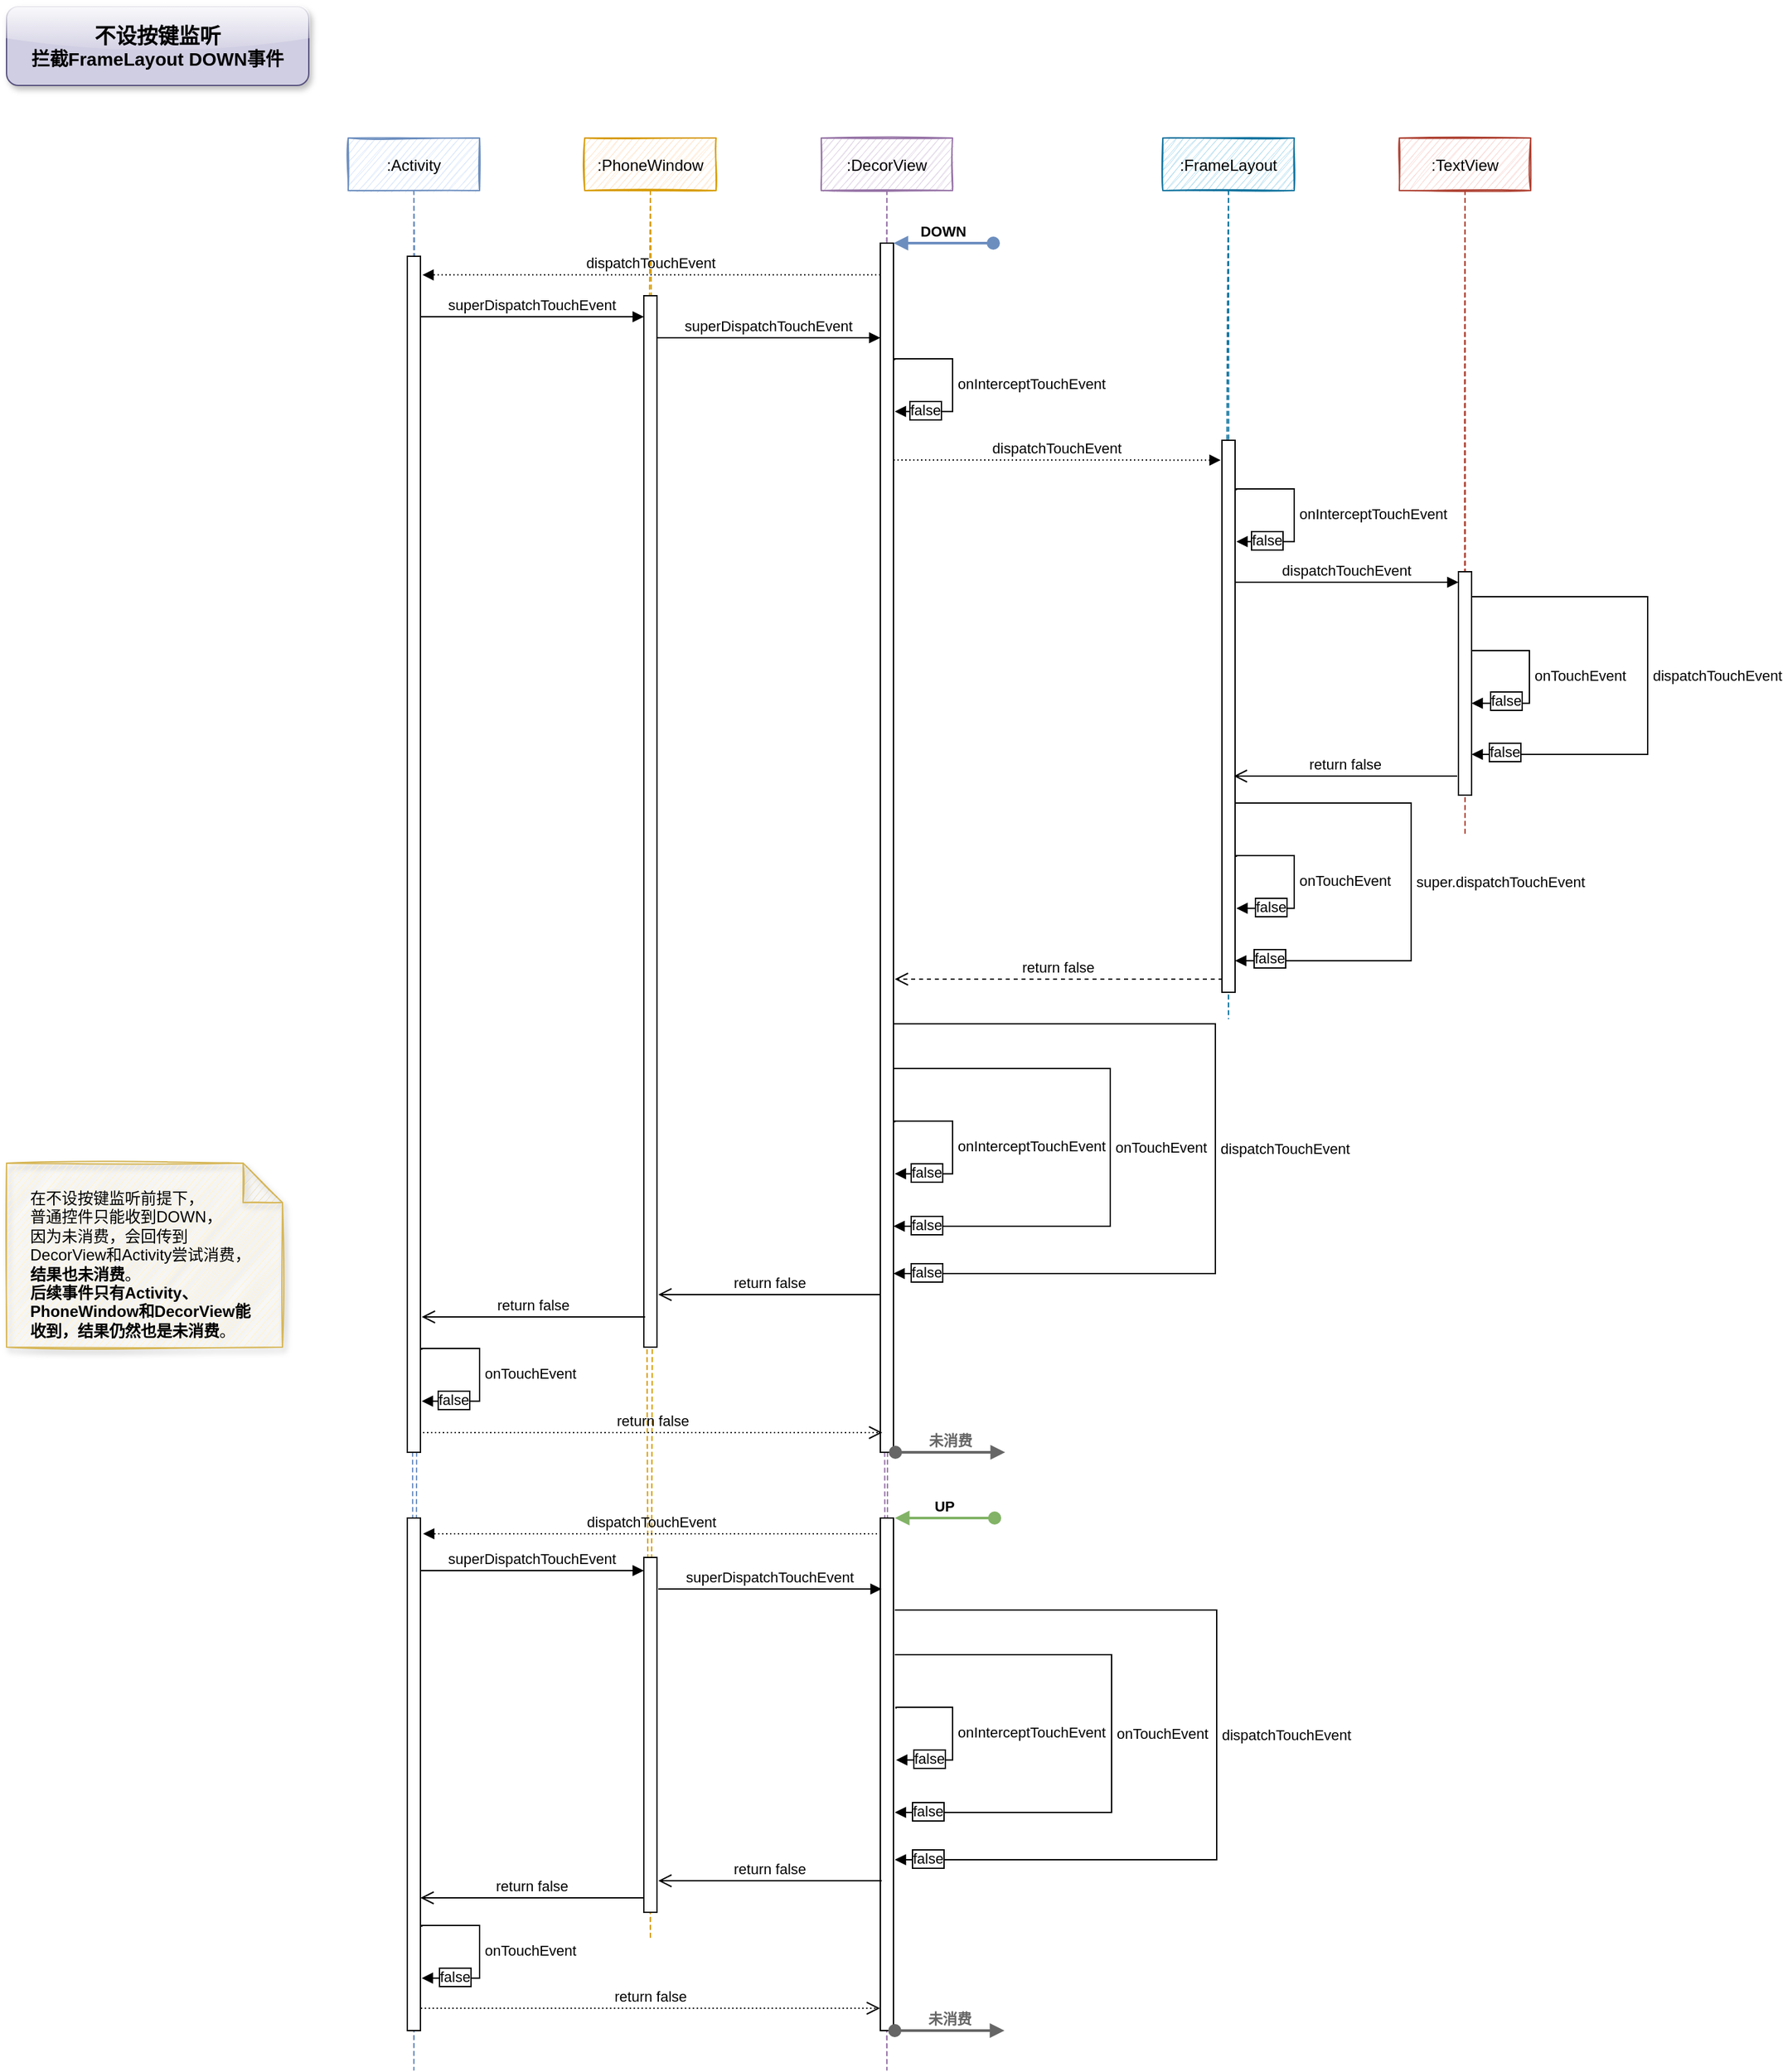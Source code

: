 <mxfile version="13.9.9" type="device"><diagram id="kgpKYQtTHZ0yAKxKKP6v" name="Page-1"><mxGraphModel dx="1796" dy="1707" grid="1" gridSize="10" guides="1" tooltips="1" connect="1" arrows="1" fold="1" page="1" pageScale="1" pageWidth="850" pageHeight="1100" math="0" shadow="0"><root><mxCell id="0"/><mxCell id="1" parent="0"/><mxCell id="3nuBFxr9cyL0pnOWT2aG-1" value=":Activity" style="shape=umlLifeline;perimeter=lifelinePerimeter;container=1;collapsible=0;recursiveResize=0;rounded=0;shadow=0;strokeWidth=1;fillColor=#dae8fc;strokeColor=#6c8ebf;sketch=1;" parent="1" vertex="1"><mxGeometry x="-60" width="100" height="1470" as="geometry"/></mxCell><mxCell id="3nuBFxr9cyL0pnOWT2aG-2" value="" style="points=[];perimeter=orthogonalPerimeter;rounded=0;shadow=0;strokeWidth=1;" parent="3nuBFxr9cyL0pnOWT2aG-1" vertex="1"><mxGeometry x="45" y="90" width="10" height="910" as="geometry"/></mxCell><mxCell id="-lcDVGWgJ_gS5qE0S__e-33" value="" style="points=[];perimeter=orthogonalPerimeter;rounded=0;shadow=0;strokeWidth=1;sketch=0;glass=0;" parent="3nuBFxr9cyL0pnOWT2aG-1" vertex="1"><mxGeometry x="45" y="1050" width="10" height="390" as="geometry"/></mxCell><mxCell id="3nuBFxr9cyL0pnOWT2aG-5" value=":PhoneWindow" style="shape=umlLifeline;perimeter=lifelinePerimeter;container=1;collapsible=0;recursiveResize=0;rounded=0;shadow=0;strokeWidth=1;fillColor=#ffe6cc;strokeColor=#d79b00;sketch=1;" parent="1" vertex="1"><mxGeometry x="120" width="100" height="1370" as="geometry"/></mxCell><mxCell id="3nuBFxr9cyL0pnOWT2aG-6" value="" style="points=[];perimeter=orthogonalPerimeter;rounded=0;shadow=0;strokeWidth=1;" parent="3nuBFxr9cyL0pnOWT2aG-5" vertex="1"><mxGeometry x="45" y="120" width="10" height="800" as="geometry"/></mxCell><mxCell id="-lcDVGWgJ_gS5qE0S__e-35" value="" style="points=[];perimeter=orthogonalPerimeter;rounded=0;shadow=0;strokeWidth=1;sketch=0;glass=0;" parent="3nuBFxr9cyL0pnOWT2aG-5" vertex="1"><mxGeometry x="45" y="1080" width="10" height="270" as="geometry"/></mxCell><mxCell id="3nuBFxr9cyL0pnOWT2aG-7" value="return false" style="verticalAlign=bottom;endArrow=open;endSize=8;exitX=0;exitY=0.95;shadow=0;strokeWidth=1;labelBackgroundColor=none;" parent="1" edge="1"><mxGeometry relative="1" as="geometry"><mxPoint x="176" y="880.0" as="targetPoint"/><mxPoint x="346" y="880.0" as="sourcePoint"/></mxGeometry></mxCell><mxCell id="-lcDVGWgJ_gS5qE0S__e-1" value=":FrameLayout" style="shape=umlLifeline;perimeter=lifelinePerimeter;container=1;collapsible=0;recursiveResize=0;rounded=0;shadow=0;strokeWidth=1;sketch=1;glass=0;fillColor=#b1ddf0;strokeColor=#10739e;" parent="1" vertex="1"><mxGeometry x="560" width="100" height="670" as="geometry"/></mxCell><mxCell id="-lcDVGWgJ_gS5qE0S__e-2" value="" style="points=[];perimeter=orthogonalPerimeter;rounded=0;shadow=0;strokeWidth=1;" parent="-lcDVGWgJ_gS5qE0S__e-1" vertex="1"><mxGeometry x="45" y="230" width="10" height="420" as="geometry"/></mxCell><mxCell id="-lcDVGWgJ_gS5qE0S__e-3" value=":TextView" style="shape=umlLifeline;perimeter=lifelinePerimeter;container=1;collapsible=0;recursiveResize=0;rounded=0;shadow=0;strokeWidth=1;fillColor=#fad9d5;strokeColor=#ae4132;sketch=1;" parent="1" vertex="1"><mxGeometry x="740" width="100" height="530" as="geometry"/></mxCell><mxCell id="-lcDVGWgJ_gS5qE0S__e-4" value="" style="points=[];perimeter=orthogonalPerimeter;rounded=0;shadow=0;strokeWidth=1;" parent="-lcDVGWgJ_gS5qE0S__e-3" vertex="1"><mxGeometry x="45" y="330" width="10" height="170" as="geometry"/></mxCell><mxCell id="-lcDVGWgJ_gS5qE0S__e-5" value="dispatchTouchEvent" style="verticalAlign=bottom;endArrow=block;shadow=0;strokeWidth=1;dashed=1;entryX=0;entryY=0.088;entryDx=0;entryDy=0;entryPerimeter=0;sketch=0;dashPattern=1 2;labelBackgroundColor=none;" parent="1" edge="1"><mxGeometry relative="1" as="geometry"><mxPoint x="355" y="245.0" as="sourcePoint"/><mxPoint x="604" y="245.08" as="targetPoint"/></mxGeometry></mxCell><mxCell id="-lcDVGWgJ_gS5qE0S__e-7" value="onInterceptTouchEvent" style="edgeStyle=orthogonalEdgeStyle;html=1;align=left;spacingLeft=2;endArrow=block;rounded=0;exitX=0.9;exitY=0.194;exitDx=0;exitDy=0;exitPerimeter=0;entryX=1;entryY=0.438;entryDx=0;entryDy=0;entryPerimeter=0;labelBackgroundColor=none;" parent="1" edge="1"><mxGeometry relative="1" as="geometry"><mxPoint x="616" y="268.04" as="sourcePoint"/><Array as="points"><mxPoint x="616" y="267"/><mxPoint x="660" y="267"/><mxPoint x="660" y="307"/></Array><mxPoint x="616" y="307.08" as="targetPoint"/></mxGeometry></mxCell><mxCell id="SoPRYFddcLQzBJJhlDDi-3" value="false" style="edgeLabel;html=1;align=center;verticalAlign=middle;resizable=0;points=[];labelBorderColor=#000000;" vertex="1" connectable="0" parent="-lcDVGWgJ_gS5qE0S__e-7"><mxGeometry x="0.7" y="-2" relative="1" as="geometry"><mxPoint x="3.86" y="1" as="offset"/></mxGeometry></mxCell><mxCell id="-lcDVGWgJ_gS5qE0S__e-8" value="dispatchTouchEvent" style="verticalAlign=bottom;endArrow=block;entryX=0;entryY=0;shadow=0;strokeWidth=1;labelBackgroundColor=none;" parent="1" edge="1"><mxGeometry relative="1" as="geometry"><mxPoint x="615" y="338.0" as="sourcePoint"/><mxPoint x="785" y="338.0" as="targetPoint"/></mxGeometry></mxCell><mxCell id="-lcDVGWgJ_gS5qE0S__e-9" value="onTouchEvent" style="edgeStyle=orthogonalEdgeStyle;html=1;align=left;spacingLeft=2;endArrow=block;rounded=0;exitX=0.9;exitY=0.194;exitDx=0;exitDy=0;exitPerimeter=0;entryX=1;entryY=0.438;entryDx=0;entryDy=0;entryPerimeter=0;labelBackgroundColor=none;" parent="1" edge="1"><mxGeometry relative="1" as="geometry"><mxPoint x="616" y="547.04" as="sourcePoint"/><Array as="points"><mxPoint x="616" y="546"/><mxPoint x="660" y="546"/><mxPoint x="660" y="586"/></Array><mxPoint x="616" y="586.08" as="targetPoint"/></mxGeometry></mxCell><mxCell id="SoPRYFddcLQzBJJhlDDi-6" value="false" style="edgeLabel;html=1;align=center;verticalAlign=middle;resizable=0;points=[];labelBorderColor=#000000;" vertex="1" connectable="0" parent="-lcDVGWgJ_gS5qE0S__e-9"><mxGeometry x="0.717" y="-1" relative="1" as="geometry"><mxPoint x="8" as="offset"/></mxGeometry></mxCell><mxCell id="-lcDVGWgJ_gS5qE0S__e-10" value="return false" style="verticalAlign=bottom;endArrow=open;endSize=8;exitX=0;exitY=0.95;shadow=0;strokeWidth=1;labelBackgroundColor=none;" parent="1" edge="1"><mxGeometry relative="1" as="geometry"><mxPoint x="614" y="485.5" as="targetPoint"/><mxPoint x="784" y="485.5" as="sourcePoint"/></mxGeometry></mxCell><mxCell id="-lcDVGWgJ_gS5qE0S__e-11" value="onTouchEvent" style="edgeStyle=orthogonalEdgeStyle;html=1;align=left;spacingLeft=2;endArrow=block;rounded=0;exitX=0.9;exitY=0.194;exitDx=0;exitDy=0;exitPerimeter=0;entryX=1;entryY=0.438;entryDx=0;entryDy=0;entryPerimeter=0;labelBackgroundColor=none;" parent="1" edge="1"><mxGeometry relative="1" as="geometry"><mxPoint x="795" y="391.04" as="sourcePoint"/><Array as="points"><mxPoint x="795" y="390"/><mxPoint x="839" y="390"/><mxPoint x="839" y="430"/></Array><mxPoint x="795" y="430.08" as="targetPoint"/></mxGeometry></mxCell><mxCell id="SoPRYFddcLQzBJJhlDDi-4" value="false" style="edgeLabel;html=1;align=center;verticalAlign=middle;resizable=0;points=[];labelBorderColor=#000000;spacingLeft=0;spacingRight=0;" vertex="1" connectable="0" parent="-lcDVGWgJ_gS5qE0S__e-11"><mxGeometry x="0.682" y="-1" relative="1" as="geometry"><mxPoint x="5" y="-1" as="offset"/></mxGeometry></mxCell><mxCell id="-lcDVGWgJ_gS5qE0S__e-12" value="return false" style="verticalAlign=bottom;endArrow=open;dashed=1;endSize=8;shadow=0;strokeWidth=1;labelBackgroundColor=none;" parent="1" edge="1"><mxGeometry relative="1" as="geometry"><mxPoint x="356" y="640.0" as="targetPoint"/><mxPoint x="605.5" y="640.0" as="sourcePoint"/></mxGeometry></mxCell><mxCell id="-lcDVGWgJ_gS5qE0S__e-13" value="onInterceptTouchEvent" style="edgeStyle=orthogonalEdgeStyle;html=1;align=left;spacingLeft=2;endArrow=block;rounded=0;exitX=0.9;exitY=0.194;exitDx=0;exitDy=0;exitPerimeter=0;entryX=1;entryY=0.438;entryDx=0;entryDy=0;entryPerimeter=0;labelBackgroundColor=none;" parent="1" edge="1"><mxGeometry relative="1" as="geometry"><mxPoint x="356" y="169.04" as="sourcePoint"/><Array as="points"><mxPoint x="356" y="168"/><mxPoint x="400" y="168"/><mxPoint x="400" y="208"/></Array><mxPoint x="356" y="208.08" as="targetPoint"/></mxGeometry></mxCell><mxCell id="SoPRYFddcLQzBJJhlDDi-2" value="false" style="edgeLabel;html=1;align=center;verticalAlign=middle;resizable=0;points=[];labelBorderColor=#000000;" vertex="1" connectable="0" parent="-lcDVGWgJ_gS5qE0S__e-13"><mxGeometry x="0.646" y="-1" relative="1" as="geometry"><mxPoint as="offset"/></mxGeometry></mxCell><mxCell id="-lcDVGWgJ_gS5qE0S__e-14" value="&lt;span style=&quot;text-align: center&quot;&gt;dispatchTouchEvent&lt;/span&gt;" style="edgeStyle=orthogonalEdgeStyle;html=1;align=left;spacingLeft=2;endArrow=block;rounded=0;labelBackgroundColor=none;" parent="1" edge="1"><mxGeometry relative="1" as="geometry"><mxPoint x="795" y="349" as="sourcePoint"/><Array as="points"><mxPoint x="929" y="349"/><mxPoint x="929" y="469"/></Array><mxPoint x="795" y="469" as="targetPoint"/></mxGeometry></mxCell><mxCell id="SoPRYFddcLQzBJJhlDDi-5" value="false" style="edgeLabel;html=1;align=center;verticalAlign=middle;resizable=0;points=[];labelBackgroundColor=#ffffff;labelBorderColor=#000000;" vertex="1" connectable="0" parent="-lcDVGWgJ_gS5qE0S__e-14"><mxGeometry x="0.907" y="-2" relative="1" as="geometry"><mxPoint x="7" as="offset"/></mxGeometry></mxCell><mxCell id="-lcDVGWgJ_gS5qE0S__e-15" value="&lt;span style=&quot;text-align: center&quot;&gt;super.dispatchTouchEvent&lt;/span&gt;" style="edgeStyle=orthogonalEdgeStyle;html=1;align=left;spacingLeft=2;endArrow=block;rounded=0;labelBackgroundColor=none;" parent="1" edge="1"><mxGeometry relative="1" as="geometry"><mxPoint x="615" y="506" as="sourcePoint"/><Array as="points"><mxPoint x="749" y="506"/><mxPoint x="749" y="626"/></Array><mxPoint x="615" y="626" as="targetPoint"/></mxGeometry></mxCell><mxCell id="SoPRYFddcLQzBJJhlDDi-7" value="false" style="edgeLabel;html=1;align=center;verticalAlign=middle;resizable=0;points=[];labelBackgroundColor=#ffffff;labelBorderColor=#000000;" vertex="1" connectable="0" parent="-lcDVGWgJ_gS5qE0S__e-15"><mxGeometry x="0.897" y="-2" relative="1" as="geometry"><mxPoint x="6" as="offset"/></mxGeometry></mxCell><mxCell id="-lcDVGWgJ_gS5qE0S__e-16" value="superDispatchTouchEvent" style="verticalAlign=bottom;endArrow=block;entryX=0;entryY=0;shadow=0;strokeWidth=1;labelBackgroundColor=none;" parent="1" edge="1"><mxGeometry relative="1" as="geometry"><mxPoint x="-5" y="136.0" as="sourcePoint"/><mxPoint x="165" y="136.0" as="targetPoint"/></mxGeometry></mxCell><mxCell id="-lcDVGWgJ_gS5qE0S__e-17" value="onTouchEvent" style="edgeStyle=orthogonalEdgeStyle;html=1;align=left;spacingLeft=2;endArrow=block;rounded=0;exitX=0.9;exitY=0.194;exitDx=0;exitDy=0;exitPerimeter=0;entryX=1;entryY=0.438;entryDx=0;entryDy=0;entryPerimeter=0;labelBackgroundColor=none;" parent="1" edge="1"><mxGeometry relative="1" as="geometry"><mxPoint x="-4" y="922.04" as="sourcePoint"/><Array as="points"><mxPoint x="-4" y="921"/><mxPoint x="40" y="921"/><mxPoint x="40" y="961"/></Array><mxPoint x="-4" y="961.08" as="targetPoint"/></mxGeometry></mxCell><mxCell id="SoPRYFddcLQzBJJhlDDi-11" value="false" style="edgeLabel;html=1;align=center;verticalAlign=middle;resizable=0;points=[];fontColor=#000000;labelBorderColor=#000000;" vertex="1" connectable="0" parent="-lcDVGWgJ_gS5qE0S__e-17"><mxGeometry x="0.717" relative="1" as="geometry"><mxPoint x="6" y="-1" as="offset"/></mxGeometry></mxCell><mxCell id="-lcDVGWgJ_gS5qE0S__e-18" value=":DecorView" style="shape=umlLifeline;perimeter=lifelinePerimeter;container=1;collapsible=0;recursiveResize=0;rounded=0;shadow=0;strokeWidth=1;fillColor=#e1d5e7;strokeColor=#9673a6;sketch=1;glass=0;" parent="1" vertex="1"><mxGeometry x="300" width="100" height="1470" as="geometry"/></mxCell><mxCell id="-lcDVGWgJ_gS5qE0S__e-19" value="" style="points=[];perimeter=orthogonalPerimeter;rounded=0;shadow=0;strokeWidth=1;sketch=0;glass=0;" parent="-lcDVGWgJ_gS5qE0S__e-18" vertex="1"><mxGeometry x="45" y="80" width="10" height="920" as="geometry"/></mxCell><mxCell id="-lcDVGWgJ_gS5qE0S__e-30" value="" style="points=[];perimeter=orthogonalPerimeter;rounded=0;shadow=0;strokeWidth=1;sketch=0;glass=0;" parent="-lcDVGWgJ_gS5qE0S__e-18" vertex="1"><mxGeometry x="45" y="1050" width="10" height="390" as="geometry"/></mxCell><mxCell id="3nuBFxr9cyL0pnOWT2aG-3" value="DOWN" style="verticalAlign=bottom;startArrow=oval;endArrow=block;startSize=8;shadow=0;strokeWidth=2;entryX=0.9;entryY=0;entryDx=0;entryDy=0;entryPerimeter=0;sketch=0;fillColor=#dae8fc;strokeColor=#6c8ebf;labelBackgroundColor=none;fontStyle=1" parent="1" edge="1"><mxGeometry relative="1" as="geometry"><mxPoint x="431" y="80" as="sourcePoint"/><mxPoint x="355" y="80" as="targetPoint"/></mxGeometry></mxCell><mxCell id="-lcDVGWgJ_gS5qE0S__e-20" value="dispatchTouchEvent" style="verticalAlign=bottom;endArrow=block;shadow=0;strokeWidth=1;dashed=1;dashPattern=1 2;labelBackgroundColor=none;" parent="1" edge="1"><mxGeometry relative="1" as="geometry"><mxPoint x="345" y="104.16" as="sourcePoint"/><mxPoint x="-3.5" y="104.16" as="targetPoint"/></mxGeometry></mxCell><mxCell id="-lcDVGWgJ_gS5qE0S__e-21" value="superDispatchTouchEvent" style="verticalAlign=bottom;endArrow=block;entryX=0;entryY=0;shadow=0;strokeWidth=1;labelBackgroundColor=none;" parent="1" edge="1"><mxGeometry relative="1" as="geometry"><mxPoint x="175" y="152" as="sourcePoint"/><mxPoint x="345" y="152" as="targetPoint"/></mxGeometry></mxCell><mxCell id="-lcDVGWgJ_gS5qE0S__e-22" value="onInterceptTouchEvent" style="edgeStyle=orthogonalEdgeStyle;html=1;align=left;spacingLeft=2;endArrow=block;rounded=0;exitX=0.9;exitY=0.194;exitDx=0;exitDy=0;exitPerimeter=0;entryX=1;entryY=0.438;entryDx=0;entryDy=0;entryPerimeter=0;labelBackgroundColor=none;" parent="1" edge="1"><mxGeometry relative="1" as="geometry"><mxPoint x="356" y="749.04" as="sourcePoint"/><Array as="points"><mxPoint x="356" y="748"/><mxPoint x="400" y="748"/><mxPoint x="400" y="788"/></Array><mxPoint x="356" y="788.08" as="targetPoint"/></mxGeometry></mxCell><mxCell id="SoPRYFddcLQzBJJhlDDi-8" value="false" style="edgeLabel;html=1;align=center;verticalAlign=middle;resizable=0;points=[];fontColor=#000000;labelBorderColor=#000000;" vertex="1" connectable="0" parent="-lcDVGWgJ_gS5qE0S__e-22"><mxGeometry x="0.717" y="-1" relative="1" as="geometry"><mxPoint x="6" as="offset"/></mxGeometry></mxCell><mxCell id="-lcDVGWgJ_gS5qE0S__e-23" value="onTouchEvent" style="edgeStyle=orthogonalEdgeStyle;html=1;align=left;spacingLeft=2;endArrow=block;rounded=0;labelBackgroundColor=none;" parent="1" edge="1"><mxGeometry relative="1" as="geometry"><mxPoint x="355" y="708" as="sourcePoint"/><Array as="points"><mxPoint x="520" y="708"/><mxPoint x="520" y="828"/></Array><mxPoint x="355" y="828" as="targetPoint"/></mxGeometry></mxCell><mxCell id="SoPRYFddcLQzBJJhlDDi-9" value="false" style="edgeLabel;html=1;align=center;verticalAlign=middle;resizable=0;points=[];fontColor=#000000;labelBorderColor=#000000;" vertex="1" connectable="0" parent="-lcDVGWgJ_gS5qE0S__e-23"><mxGeometry x="0.929" y="-1" relative="1" as="geometry"><mxPoint x="9" as="offset"/></mxGeometry></mxCell><mxCell id="-lcDVGWgJ_gS5qE0S__e-24" value="&lt;span style=&quot;text-align: center&quot;&gt;dispatchTouchEvent&lt;/span&gt;" style="edgeStyle=orthogonalEdgeStyle;html=1;align=left;spacingLeft=2;endArrow=block;rounded=0;labelBackgroundColor=none;" parent="1" edge="1"><mxGeometry relative="1" as="geometry"><mxPoint x="355" y="674" as="sourcePoint"/><Array as="points"><mxPoint x="600" y="674"/><mxPoint x="600" y="864"/></Array><mxPoint x="355" y="864" as="targetPoint"/></mxGeometry></mxCell><mxCell id="SoPRYFddcLQzBJJhlDDi-10" value="false" style="edgeLabel;html=1;align=center;verticalAlign=middle;resizable=0;points=[];fontColor=#000000;labelBorderColor=#000000;" vertex="1" connectable="0" parent="-lcDVGWgJ_gS5qE0S__e-24"><mxGeometry x="0.968" y="-1" relative="1" as="geometry"><mxPoint x="14" as="offset"/></mxGeometry></mxCell><mxCell id="-lcDVGWgJ_gS5qE0S__e-25" value="return false" style="verticalAlign=bottom;endArrow=open;endSize=8;exitX=0;exitY=0.95;shadow=0;strokeWidth=1;labelBackgroundColor=none;" parent="1" edge="1"><mxGeometry relative="1" as="geometry"><mxPoint x="-4" y="897" as="targetPoint"/><mxPoint x="166" y="897" as="sourcePoint"/></mxGeometry></mxCell><mxCell id="-lcDVGWgJ_gS5qE0S__e-27" value="return false" style="verticalAlign=bottom;endArrow=open;endSize=8;shadow=0;strokeWidth=1;dashed=1;dashPattern=1 2;labelBackgroundColor=none;" parent="1" edge="1"><mxGeometry relative="1" as="geometry"><mxPoint x="346.5" y="985" as="targetPoint"/><mxPoint x="-3" y="985" as="sourcePoint"/></mxGeometry></mxCell><mxCell id="-lcDVGWgJ_gS5qE0S__e-29" value="未消费" style="verticalAlign=bottom;startArrow=oval;endArrow=block;startSize=8;shadow=0;strokeWidth=2;fillColor=#f5f5f5;strokeColor=#666666;labelBackgroundColor=none;fontStyle=1;fontColor=#666666;" parent="1" edge="1"><mxGeometry relative="1" as="geometry"><mxPoint x="356.5" y="1000" as="sourcePoint"/><mxPoint x="440" y="1000" as="targetPoint"/></mxGeometry></mxCell><mxCell id="-lcDVGWgJ_gS5qE0S__e-31" value="UP" style="verticalAlign=bottom;startArrow=oval;endArrow=block;startSize=8;shadow=0;strokeWidth=2;entryX=0.9;entryY=0;entryDx=0;entryDy=0;entryPerimeter=0;sketch=0;fillColor=#d5e8d4;strokeColor=#82b366;labelBackgroundColor=none;fontStyle=1" parent="1" edge="1"><mxGeometry relative="1" as="geometry"><mxPoint x="432" y="1050" as="sourcePoint"/><mxPoint x="356" y="1050" as="targetPoint"/></mxGeometry></mxCell><mxCell id="-lcDVGWgJ_gS5qE0S__e-32" value="dispatchTouchEvent" style="verticalAlign=bottom;endArrow=block;shadow=0;strokeWidth=1;dashed=1;dashPattern=1 2;labelBackgroundColor=none;" parent="1" edge="1"><mxGeometry relative="1" as="geometry"><mxPoint x="345.5" y="1062" as="sourcePoint"/><mxPoint x="-3" y="1062" as="targetPoint"/></mxGeometry></mxCell><mxCell id="-lcDVGWgJ_gS5qE0S__e-34" value="superDispatchTouchEvent" style="verticalAlign=bottom;endArrow=block;entryX=0;entryY=0;shadow=0;strokeWidth=1;labelBackgroundColor=none;" parent="1" edge="1"><mxGeometry relative="1" as="geometry"><mxPoint x="-5" y="1090" as="sourcePoint"/><mxPoint x="165" y="1090" as="targetPoint"/></mxGeometry></mxCell><mxCell id="-lcDVGWgJ_gS5qE0S__e-36" value="superDispatchTouchEvent" style="verticalAlign=bottom;endArrow=block;entryX=0;entryY=0;shadow=0;strokeWidth=1;labelBackgroundColor=none;" parent="1" edge="1"><mxGeometry relative="1" as="geometry"><mxPoint x="176" y="1104" as="sourcePoint"/><mxPoint x="346" y="1104" as="targetPoint"/></mxGeometry></mxCell><mxCell id="-lcDVGWgJ_gS5qE0S__e-37" value="onInterceptTouchEvent" style="edgeStyle=orthogonalEdgeStyle;html=1;align=left;spacingLeft=2;endArrow=block;rounded=0;exitX=0.9;exitY=0.194;exitDx=0;exitDy=0;exitPerimeter=0;entryX=1;entryY=0.438;entryDx=0;entryDy=0;entryPerimeter=0;labelBackgroundColor=none;" parent="1" edge="1"><mxGeometry relative="1" as="geometry"><mxPoint x="357" y="1195.04" as="sourcePoint"/><Array as="points"><mxPoint x="357" y="1194"/><mxPoint x="400" y="1194"/><mxPoint x="400" y="1234"/></Array><mxPoint x="357" y="1234.08" as="targetPoint"/></mxGeometry></mxCell><mxCell id="SoPRYFddcLQzBJJhlDDi-12" value="false" style="edgeLabel;html=1;align=center;verticalAlign=middle;resizable=0;points=[];fontColor=#000000;labelBorderColor=#000000;" vertex="1" connectable="0" parent="-lcDVGWgJ_gS5qE0S__e-37"><mxGeometry x="0.682" y="-1" relative="1" as="geometry"><mxPoint x="5" as="offset"/></mxGeometry></mxCell><mxCell id="-lcDVGWgJ_gS5qE0S__e-38" value="onTouchEvent" style="edgeStyle=orthogonalEdgeStyle;html=1;align=left;spacingLeft=2;endArrow=block;rounded=0;labelBackgroundColor=none;" parent="1" edge="1"><mxGeometry relative="1" as="geometry"><mxPoint x="356" y="1154" as="sourcePoint"/><Array as="points"><mxPoint x="521" y="1154"/><mxPoint x="521" y="1274"/></Array><mxPoint x="356" y="1274" as="targetPoint"/></mxGeometry></mxCell><mxCell id="SoPRYFddcLQzBJJhlDDi-13" value="false" style="edgeLabel;html=1;align=center;verticalAlign=middle;resizable=0;points=[];fontColor=#000000;labelBorderColor=#000000;" vertex="1" connectable="0" parent="-lcDVGWgJ_gS5qE0S__e-38"><mxGeometry x="0.929" y="-1" relative="1" as="geometry"><mxPoint x="9" as="offset"/></mxGeometry></mxCell><mxCell id="-lcDVGWgJ_gS5qE0S__e-39" value="&lt;span style=&quot;text-align: center&quot;&gt;dispatchTouchEvent&lt;/span&gt;" style="edgeStyle=orthogonalEdgeStyle;html=1;align=left;spacingLeft=2;endArrow=block;rounded=0;labelBackgroundColor=none;" parent="1" edge="1"><mxGeometry relative="1" as="geometry"><mxPoint x="356" y="1120" as="sourcePoint"/><Array as="points"><mxPoint x="601" y="1120"/><mxPoint x="601" y="1310"/></Array><mxPoint x="356" y="1310" as="targetPoint"/></mxGeometry></mxCell><mxCell id="SoPRYFddcLQzBJJhlDDi-14" value="false" style="edgeLabel;html=1;align=center;verticalAlign=middle;resizable=0;points=[];fontColor=#000000;labelBorderColor=#000000;" vertex="1" connectable="0" parent="-lcDVGWgJ_gS5qE0S__e-39"><mxGeometry x="0.947" y="-2" relative="1" as="geometry"><mxPoint x="7" y="1" as="offset"/></mxGeometry></mxCell><mxCell id="-lcDVGWgJ_gS5qE0S__e-40" value="return false" style="verticalAlign=bottom;endArrow=open;endSize=8;exitX=0;exitY=0.95;shadow=0;strokeWidth=1;labelBackgroundColor=none;" parent="1" edge="1"><mxGeometry relative="1" as="geometry"><mxPoint x="176" y="1326" as="targetPoint"/><mxPoint x="346" y="1326" as="sourcePoint"/></mxGeometry></mxCell><mxCell id="-lcDVGWgJ_gS5qE0S__e-41" value="return false" style="verticalAlign=bottom;endArrow=open;endSize=8;exitX=0;exitY=0.95;shadow=0;strokeWidth=1;labelBackgroundColor=none;" parent="1" edge="1"><mxGeometry relative="1" as="geometry"><mxPoint x="-5" y="1339" as="targetPoint"/><mxPoint x="165" y="1339" as="sourcePoint"/></mxGeometry></mxCell><mxCell id="-lcDVGWgJ_gS5qE0S__e-42" value="onTouchEvent" style="edgeStyle=orthogonalEdgeStyle;html=1;align=left;spacingLeft=2;endArrow=block;rounded=0;exitX=0.9;exitY=0.194;exitDx=0;exitDy=0;exitPerimeter=0;entryX=1;entryY=0.438;entryDx=0;entryDy=0;entryPerimeter=0;labelBackgroundColor=none;" parent="1" edge="1"><mxGeometry relative="1" as="geometry"><mxPoint x="-4" y="1361.04" as="sourcePoint"/><Array as="points"><mxPoint x="-4" y="1360"/><mxPoint x="40" y="1360"/><mxPoint x="40" y="1400"/></Array><mxPoint x="-4" y="1400.08" as="targetPoint"/></mxGeometry></mxCell><mxCell id="SoPRYFddcLQzBJJhlDDi-15" value="false" style="edgeLabel;html=1;align=center;verticalAlign=middle;resizable=0;points=[];fontColor=#000000;labelBorderColor=#000000;" vertex="1" connectable="0" parent="-lcDVGWgJ_gS5qE0S__e-42"><mxGeometry x="0.717" relative="1" as="geometry"><mxPoint x="7" y="-1" as="offset"/></mxGeometry></mxCell><mxCell id="-lcDVGWgJ_gS5qE0S__e-43" value="return false" style="verticalAlign=bottom;endArrow=open;endSize=8;shadow=0;strokeWidth=1;dashed=1;dashPattern=1 2;labelBackgroundColor=none;" parent="1" edge="1"><mxGeometry relative="1" as="geometry"><mxPoint x="344.75" y="1423" as="targetPoint"/><mxPoint x="-4.75" y="1423" as="sourcePoint"/></mxGeometry></mxCell><mxCell id="-lcDVGWgJ_gS5qE0S__e-44" value="未消费" style="verticalAlign=bottom;startArrow=oval;endArrow=block;startSize=8;shadow=0;strokeWidth=2;fillColor=#f5f5f5;strokeColor=#666666;labelBackgroundColor=none;fontStyle=1;fontColor=#666666;" parent="1" edge="1"><mxGeometry relative="1" as="geometry"><mxPoint x="356" y="1440" as="sourcePoint"/><mxPoint x="439.5" y="1440" as="targetPoint"/></mxGeometry></mxCell><mxCell id="SoPRYFddcLQzBJJhlDDi-1" value="&lt;font&gt;&lt;b&gt;&lt;font style=&quot;font-size: 16px&quot;&gt;不设按键监听&lt;/font&gt;&lt;/b&gt;&lt;br&gt;&lt;b style=&quot;font-size: 14px&quot;&gt;拦截&lt;/b&gt;&lt;b style=&quot;font-size: 14px&quot;&gt;FrameLayout&amp;nbsp;&lt;/b&gt;&lt;b style=&quot;font-size: 14px&quot;&gt;DOWN事件&lt;/b&gt;&lt;/font&gt;" style="rounded=1;whiteSpace=wrap;html=1;shadow=1;sketch=0;glass=1;fillColor=#d0cee2;strokeColor=#56517e;" vertex="1" parent="1"><mxGeometry x="-320" y="-100" width="230" height="60" as="geometry"/></mxCell><mxCell id="SoPRYFddcLQzBJJhlDDi-16" value="在不设按键监听前提下，&lt;br&gt;普通控件只能收到DOWN，&lt;br&gt;因为未消费，会回传到DecorView和Activity尝试消费，&lt;b&gt;结果也未消费&lt;/b&gt;。&lt;br&gt;&lt;b&gt;后续事件只有Activity、PhoneWindow和DecorView能收到，结果仍然也是未消费&lt;/b&gt;。" style="shape=note;whiteSpace=wrap;html=1;backgroundOutline=1;darkOpacity=0.05;sketch=1;shadow=1;fillColor=#fff2cc;strokeColor=#d6b656;align=left;spacing=18;spacingTop=13;" vertex="1" parent="1"><mxGeometry x="-320" y="780" width="210" height="140" as="geometry"/></mxCell></root></mxGraphModel></diagram></mxfile>